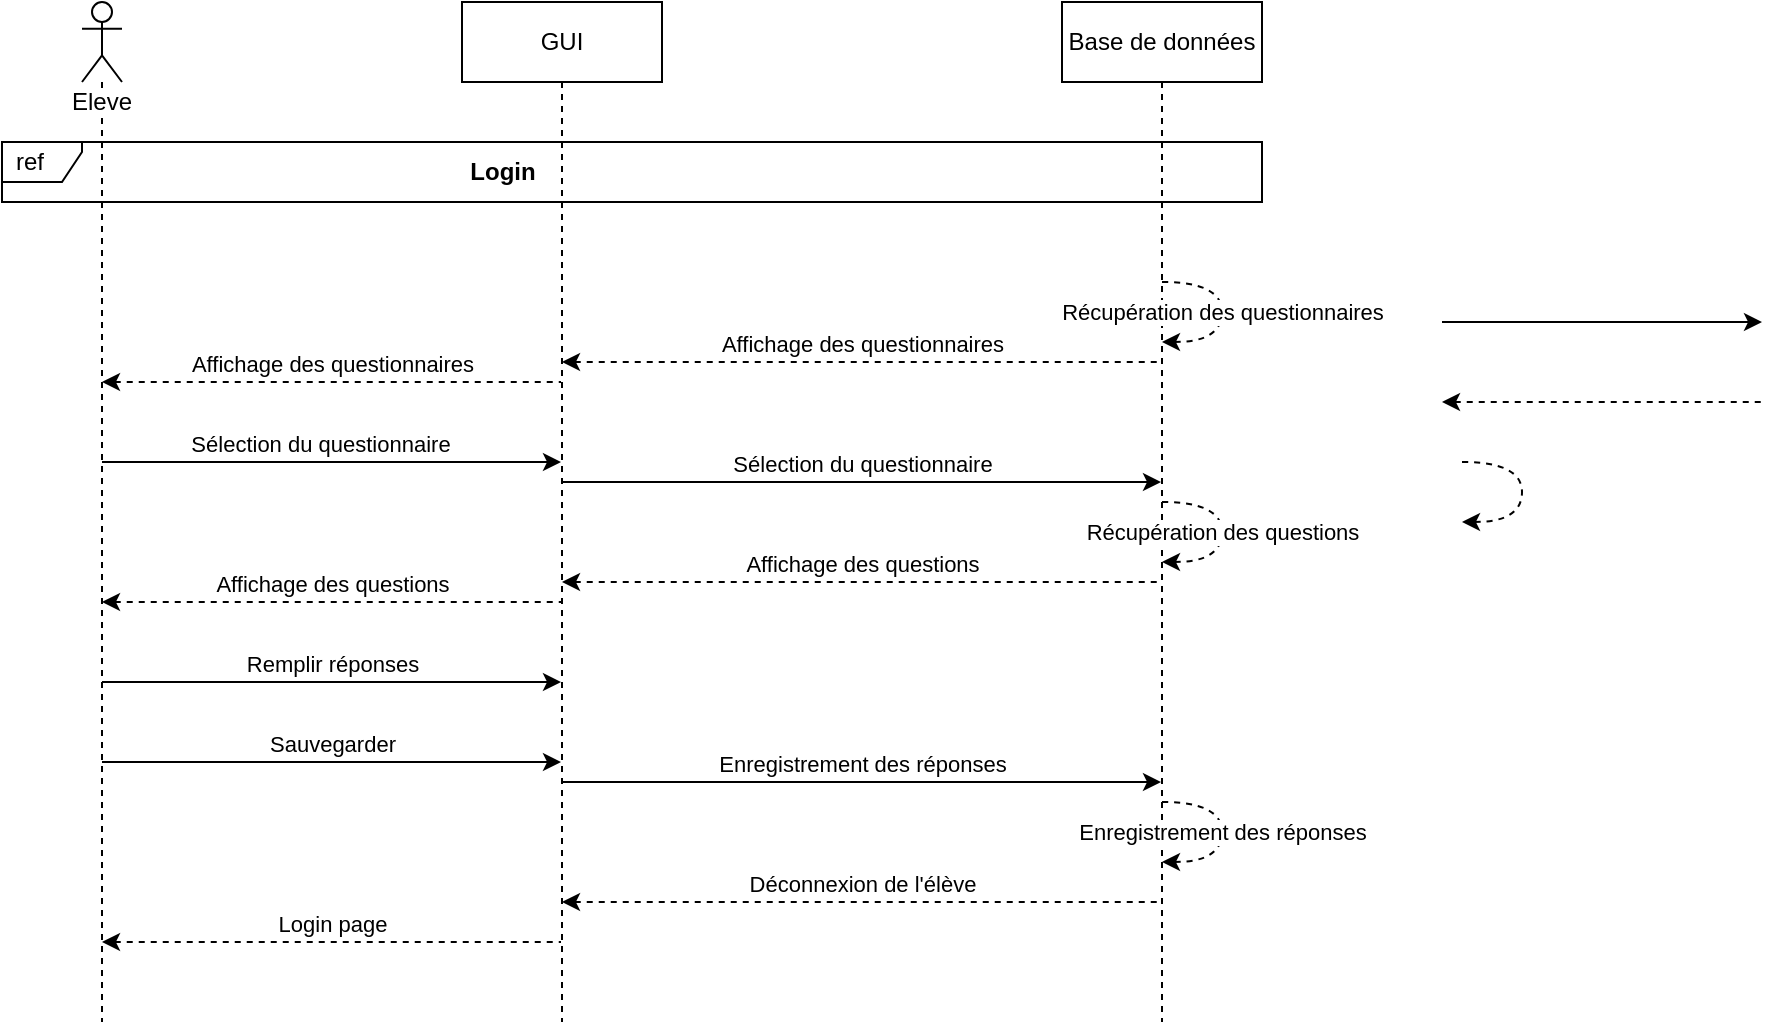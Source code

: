 <mxfile version="19.0.3" type="github">
  <diagram id="MVh3Rx72_5xmh219oFLw" name="Page-1">
    <mxGraphModel dx="3055" dy="903" grid="1" gridSize="10" guides="1" tooltips="1" connect="1" arrows="1" fold="1" page="1" pageScale="1" pageWidth="827" pageHeight="1169" math="0" shadow="0">
      <root>
        <mxCell id="0" />
        <mxCell id="1" parent="0" />
        <mxCell id="uzrrQvRwDsT_Gd7-vhzl-1" value="Eleve" style="shape=umlLifeline;participant=umlActor;perimeter=lifelinePerimeter;whiteSpace=wrap;html=1;container=1;collapsible=0;recursiveResize=0;verticalAlign=top;spacingTop=36;outlineConnect=0;labelBackgroundColor=default;" vertex="1" parent="1">
          <mxGeometry x="-20" y="50" width="20" height="510" as="geometry" />
        </mxCell>
        <mxCell id="uzrrQvRwDsT_Gd7-vhzl-4" value="Base de données" style="shape=umlLifeline;perimeter=lifelinePerimeter;whiteSpace=wrap;html=1;container=1;collapsible=0;recursiveResize=0;outlineConnect=0;labelBackgroundColor=default;" vertex="1" parent="1">
          <mxGeometry x="470" y="50" width="100" height="510" as="geometry" />
        </mxCell>
        <mxCell id="uzrrQvRwDsT_Gd7-vhzl-23" value="Récupération des questions" style="curved=1;endArrow=classic;html=1;rounded=0;dashed=1;" edge="1" parent="uzrrQvRwDsT_Gd7-vhzl-4">
          <mxGeometry width="50" height="50" relative="1" as="geometry">
            <mxPoint x="50" y="250" as="sourcePoint" />
            <mxPoint x="50" y="280" as="targetPoint" />
            <Array as="points">
              <mxPoint x="80" y="250" />
              <mxPoint x="80" y="280" />
            </Array>
          </mxGeometry>
        </mxCell>
        <mxCell id="uzrrQvRwDsT_Gd7-vhzl-29" value="Récupération des questionnaires" style="curved=1;endArrow=classic;html=1;rounded=0;dashed=1;" edge="1" parent="uzrrQvRwDsT_Gd7-vhzl-4">
          <mxGeometry width="50" height="50" relative="1" as="geometry">
            <mxPoint x="50" y="140" as="sourcePoint" />
            <mxPoint x="50" y="170" as="targetPoint" />
            <Array as="points">
              <mxPoint x="80" y="140" />
              <mxPoint x="80" y="170" />
            </Array>
          </mxGeometry>
        </mxCell>
        <mxCell id="uzrrQvRwDsT_Gd7-vhzl-33" value="Enregistrement des réponses" style="curved=1;endArrow=classic;html=1;rounded=0;dashed=1;" edge="1" parent="uzrrQvRwDsT_Gd7-vhzl-4">
          <mxGeometry width="50" height="50" relative="1" as="geometry">
            <mxPoint x="50" y="400" as="sourcePoint" />
            <mxPoint x="50" y="430" as="targetPoint" />
            <Array as="points">
              <mxPoint x="80" y="400" />
              <mxPoint x="80" y="430" />
            </Array>
          </mxGeometry>
        </mxCell>
        <mxCell id="uzrrQvRwDsT_Gd7-vhzl-5" value="" style="endArrow=classic;html=1;rounded=0;verticalAlign=bottom;" edge="1" parent="1">
          <mxGeometry width="50" height="50" relative="1" as="geometry">
            <mxPoint x="660" y="210" as="sourcePoint" />
            <mxPoint x="820" y="210" as="targetPoint" />
          </mxGeometry>
        </mxCell>
        <mxCell id="uzrrQvRwDsT_Gd7-vhzl-6" value="" style="endArrow=none;html=1;rounded=0;verticalAlign=bottom;endFill=0;startArrow=classic;startFill=1;dashed=1;" edge="1" parent="1">
          <mxGeometry width="50" height="50" relative="1" as="geometry">
            <mxPoint x="660" y="250" as="sourcePoint" />
            <mxPoint x="820" y="250" as="targetPoint" />
          </mxGeometry>
        </mxCell>
        <mxCell id="uzrrQvRwDsT_Gd7-vhzl-13" value="" style="curved=1;endArrow=classic;html=1;rounded=0;dashed=1;" edge="1" parent="1">
          <mxGeometry width="50" height="50" relative="1" as="geometry">
            <mxPoint x="670" y="280" as="sourcePoint" />
            <mxPoint x="670" y="310" as="targetPoint" />
            <Array as="points">
              <mxPoint x="700" y="280" />
              <mxPoint x="700" y="310" />
            </Array>
          </mxGeometry>
        </mxCell>
        <mxCell id="uzrrQvRwDsT_Gd7-vhzl-17" value="GUI" style="shape=umlLifeline;perimeter=lifelinePerimeter;whiteSpace=wrap;html=1;container=1;collapsible=0;recursiveResize=0;outlineConnect=0;labelBackgroundColor=default;" vertex="1" parent="1">
          <mxGeometry x="170" y="50" width="100" height="510" as="geometry" />
        </mxCell>
        <mxCell id="uzrrQvRwDsT_Gd7-vhzl-20" value="Affichage des questionnaires" style="endArrow=none;html=1;rounded=0;verticalAlign=bottom;endFill=0;startArrow=classic;startFill=1;dashed=1;" edge="1" parent="1" source="uzrrQvRwDsT_Gd7-vhzl-17" target="uzrrQvRwDsT_Gd7-vhzl-4">
          <mxGeometry width="50" height="50" relative="1" as="geometry">
            <mxPoint x="160" y="220" as="sourcePoint" />
            <mxPoint x="344.5" y="220" as="targetPoint" />
            <Array as="points">
              <mxPoint x="260" y="230" />
            </Array>
          </mxGeometry>
        </mxCell>
        <mxCell id="uzrrQvRwDsT_Gd7-vhzl-21" value="Sélection du questionnaire" style="endArrow=classic;html=1;rounded=0;verticalAlign=bottom;" edge="1" parent="1" source="uzrrQvRwDsT_Gd7-vhzl-1" target="uzrrQvRwDsT_Gd7-vhzl-17">
          <mxGeometry x="-0.05" width="50" height="50" relative="1" as="geometry">
            <mxPoint x="10.0" y="240" as="sourcePoint" />
            <mxPoint x="159.5" y="240" as="targetPoint" />
            <mxPoint as="offset" />
            <Array as="points">
              <mxPoint x="80" y="280" />
            </Array>
          </mxGeometry>
        </mxCell>
        <mxCell id="uzrrQvRwDsT_Gd7-vhzl-27" value="Affichage des questions" style="endArrow=none;html=1;rounded=0;verticalAlign=bottom;endFill=0;startArrow=classic;startFill=1;dashed=1;" edge="1" parent="1" source="uzrrQvRwDsT_Gd7-vhzl-1" target="uzrrQvRwDsT_Gd7-vhzl-17">
          <mxGeometry width="50" height="50" relative="1" as="geometry">
            <mxPoint x="30" y="340" as="sourcePoint" />
            <mxPoint x="190" y="340" as="targetPoint" />
            <Array as="points">
              <mxPoint x="60" y="350" />
              <mxPoint x="130" y="350" />
            </Array>
          </mxGeometry>
        </mxCell>
        <mxCell id="uzrrQvRwDsT_Gd7-vhzl-28" value="Remplir réponses" style="endArrow=classic;html=1;rounded=0;verticalAlign=bottom;" edge="1" parent="1" source="uzrrQvRwDsT_Gd7-vhzl-1" target="uzrrQvRwDsT_Gd7-vhzl-17">
          <mxGeometry width="50" height="50" relative="1" as="geometry">
            <mxPoint x="30" y="380" as="sourcePoint" />
            <mxPoint x="190" y="380" as="targetPoint" />
            <Array as="points">
              <mxPoint x="20" y="390" />
              <mxPoint x="60" y="390" />
            </Array>
          </mxGeometry>
        </mxCell>
        <mxCell id="uzrrQvRwDsT_Gd7-vhzl-22" value="Sélection du questionnaire" style="endArrow=classic;html=1;rounded=0;verticalAlign=bottom;" edge="1" parent="1" source="uzrrQvRwDsT_Gd7-vhzl-17" target="uzrrQvRwDsT_Gd7-vhzl-4">
          <mxGeometry width="50" height="50" relative="1" as="geometry">
            <mxPoint x="160" y="260" as="sourcePoint" />
            <mxPoint x="710" y="290" as="targetPoint" />
            <Array as="points">
              <mxPoint x="450" y="290" />
            </Array>
          </mxGeometry>
        </mxCell>
        <mxCell id="uzrrQvRwDsT_Gd7-vhzl-24" value="Affichage des questions" style="endArrow=none;html=1;rounded=0;verticalAlign=bottom;endFill=0;startArrow=classic;startFill=1;dashed=1;" edge="1" parent="1" source="uzrrQvRwDsT_Gd7-vhzl-17" target="uzrrQvRwDsT_Gd7-vhzl-4">
          <mxGeometry width="50" height="50" relative="1" as="geometry">
            <mxPoint x="560" y="320" as="sourcePoint" />
            <mxPoint x="720" y="320" as="targetPoint" />
            <Array as="points">
              <mxPoint x="440" y="340" />
            </Array>
          </mxGeometry>
        </mxCell>
        <mxCell id="uzrrQvRwDsT_Gd7-vhzl-31" value="Sauvegarder" style="endArrow=classic;html=1;rounded=0;verticalAlign=bottom;" edge="1" parent="1" source="uzrrQvRwDsT_Gd7-vhzl-1" target="uzrrQvRwDsT_Gd7-vhzl-17">
          <mxGeometry width="50" height="50" relative="1" as="geometry">
            <mxPoint x="100" y="440" as="sourcePoint" />
            <mxPoint x="260" y="440" as="targetPoint" />
            <Array as="points">
              <mxPoint x="70" y="430" />
            </Array>
          </mxGeometry>
        </mxCell>
        <mxCell id="uzrrQvRwDsT_Gd7-vhzl-32" value="Enregistrement des réponses" style="endArrow=classic;html=1;rounded=0;verticalAlign=bottom;" edge="1" parent="1" source="uzrrQvRwDsT_Gd7-vhzl-17" target="uzrrQvRwDsT_Gd7-vhzl-4">
          <mxGeometry width="50" height="50" relative="1" as="geometry">
            <mxPoint x="220" y="440" as="sourcePoint" />
            <mxPoint x="380" y="440" as="targetPoint" />
            <Array as="points">
              <mxPoint x="500" y="440" />
            </Array>
          </mxGeometry>
        </mxCell>
        <mxCell id="uzrrQvRwDsT_Gd7-vhzl-34" value="Affichage des questionnaires" style="endArrow=none;html=1;rounded=0;verticalAlign=bottom;endFill=0;startArrow=classic;startFill=1;dashed=1;" edge="1" parent="1" source="uzrrQvRwDsT_Gd7-vhzl-1" target="uzrrQvRwDsT_Gd7-vhzl-17">
          <mxGeometry width="50" height="50" relative="1" as="geometry">
            <mxPoint x="20" y="240" as="sourcePoint" />
            <mxPoint x="180" y="240" as="targetPoint" />
            <Array as="points">
              <mxPoint x="90" y="240" />
            </Array>
          </mxGeometry>
        </mxCell>
        <mxCell id="uzrrQvRwDsT_Gd7-vhzl-35" value="Déconnexion de l&#39;élève" style="endArrow=none;html=1;rounded=0;verticalAlign=bottom;endFill=0;startArrow=classic;startFill=1;dashed=1;" edge="1" parent="1" source="uzrrQvRwDsT_Gd7-vhzl-17">
          <mxGeometry width="50" height="50" relative="1" as="geometry">
            <mxPoint x="360" y="500" as="sourcePoint" />
            <mxPoint x="520" y="500" as="targetPoint" />
          </mxGeometry>
        </mxCell>
        <mxCell id="uzrrQvRwDsT_Gd7-vhzl-36" value="Login page" style="endArrow=none;html=1;rounded=0;verticalAlign=bottom;endFill=0;startArrow=classic;startFill=1;dashed=1;" edge="1" parent="1" source="uzrrQvRwDsT_Gd7-vhzl-1" target="uzrrQvRwDsT_Gd7-vhzl-17">
          <mxGeometry width="50" height="50" relative="1" as="geometry">
            <mxPoint x="50" y="520" as="sourcePoint" />
            <mxPoint x="210" y="520" as="targetPoint" />
            <Array as="points">
              <mxPoint x="110" y="520" />
            </Array>
          </mxGeometry>
        </mxCell>
        <mxCell id="uzrrQvRwDsT_Gd7-vhzl-37" value="ref" style="shape=umlFrame;whiteSpace=wrap;html=1;width=40;height=20;boundedLbl=1;verticalAlign=middle;align=left;spacingLeft=5;labelBackgroundColor=default;" vertex="1" parent="1">
          <mxGeometry x="-60" y="120" width="630" height="30" as="geometry" />
        </mxCell>
        <mxCell id="uzrrQvRwDsT_Gd7-vhzl-38" value="Login" style="text;html=1;align=center;verticalAlign=middle;resizable=0;points=[];autosize=1;strokeColor=none;fillColor=none;fontStyle=1" vertex="1" parent="1">
          <mxGeometry x="165" y="125" width="50" height="20" as="geometry" />
        </mxCell>
      </root>
    </mxGraphModel>
  </diagram>
</mxfile>
